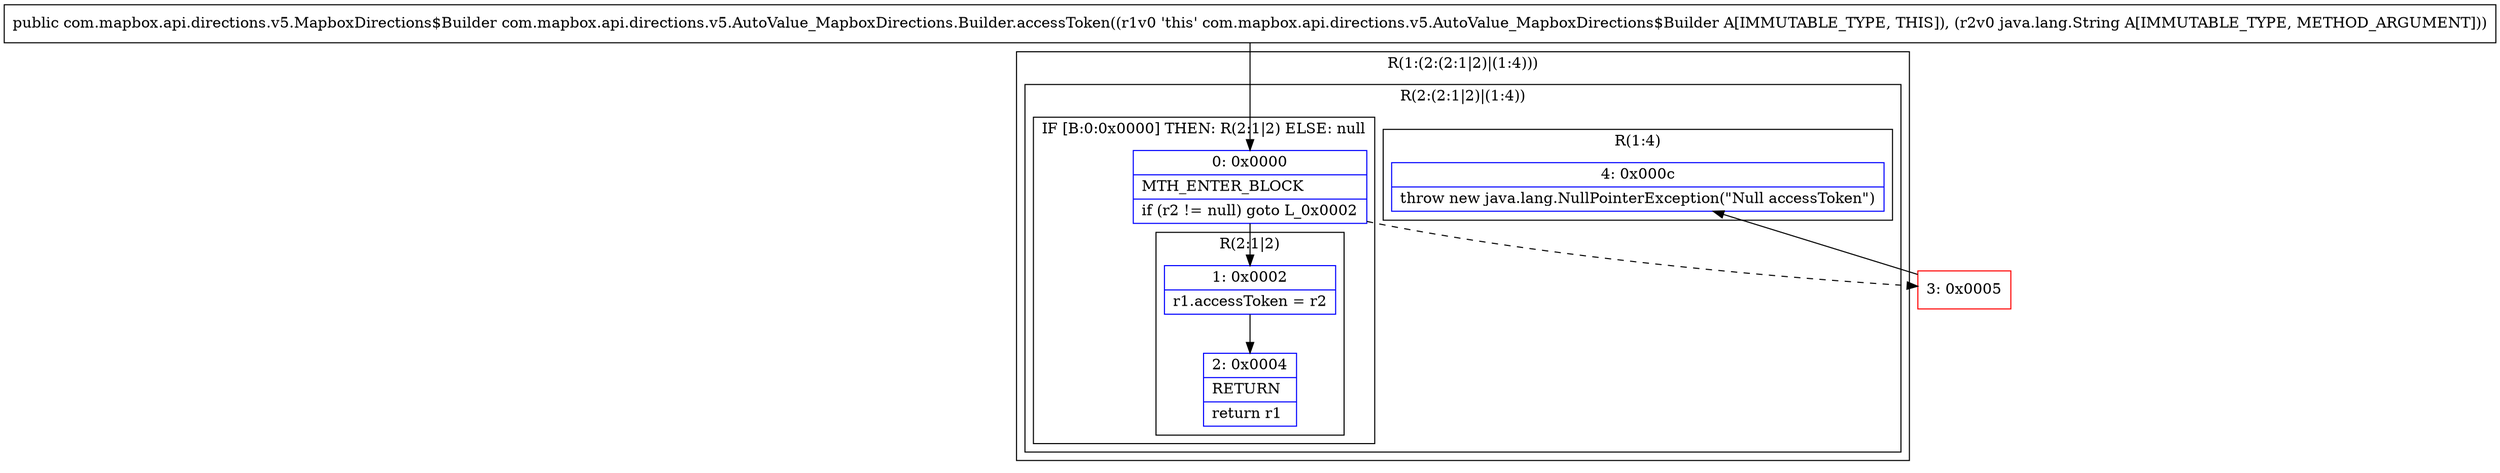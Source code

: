 digraph "CFG forcom.mapbox.api.directions.v5.AutoValue_MapboxDirections.Builder.accessToken(Ljava\/lang\/String;)Lcom\/mapbox\/api\/directions\/v5\/MapboxDirections$Builder;" {
subgraph cluster_Region_867979438 {
label = "R(1:(2:(2:1|2)|(1:4)))";
node [shape=record,color=blue];
subgraph cluster_Region_932672142 {
label = "R(2:(2:1|2)|(1:4))";
node [shape=record,color=blue];
subgraph cluster_IfRegion_130987988 {
label = "IF [B:0:0x0000] THEN: R(2:1|2) ELSE: null";
node [shape=record,color=blue];
Node_0 [shape=record,label="{0\:\ 0x0000|MTH_ENTER_BLOCK\l|if (r2 != null) goto L_0x0002\l}"];
subgraph cluster_Region_1011139149 {
label = "R(2:1|2)";
node [shape=record,color=blue];
Node_1 [shape=record,label="{1\:\ 0x0002|r1.accessToken = r2\l}"];
Node_2 [shape=record,label="{2\:\ 0x0004|RETURN\l|return r1\l}"];
}
}
subgraph cluster_Region_1831656523 {
label = "R(1:4)";
node [shape=record,color=blue];
Node_4 [shape=record,label="{4\:\ 0x000c|throw new java.lang.NullPointerException(\"Null accessToken\")\l}"];
}
}
}
Node_3 [shape=record,color=red,label="{3\:\ 0x0005}"];
MethodNode[shape=record,label="{public com.mapbox.api.directions.v5.MapboxDirections$Builder com.mapbox.api.directions.v5.AutoValue_MapboxDirections.Builder.accessToken((r1v0 'this' com.mapbox.api.directions.v5.AutoValue_MapboxDirections$Builder A[IMMUTABLE_TYPE, THIS]), (r2v0 java.lang.String A[IMMUTABLE_TYPE, METHOD_ARGUMENT])) }"];
MethodNode -> Node_0;
Node_0 -> Node_1;
Node_0 -> Node_3[style=dashed];
Node_1 -> Node_2;
Node_3 -> Node_4;
}

